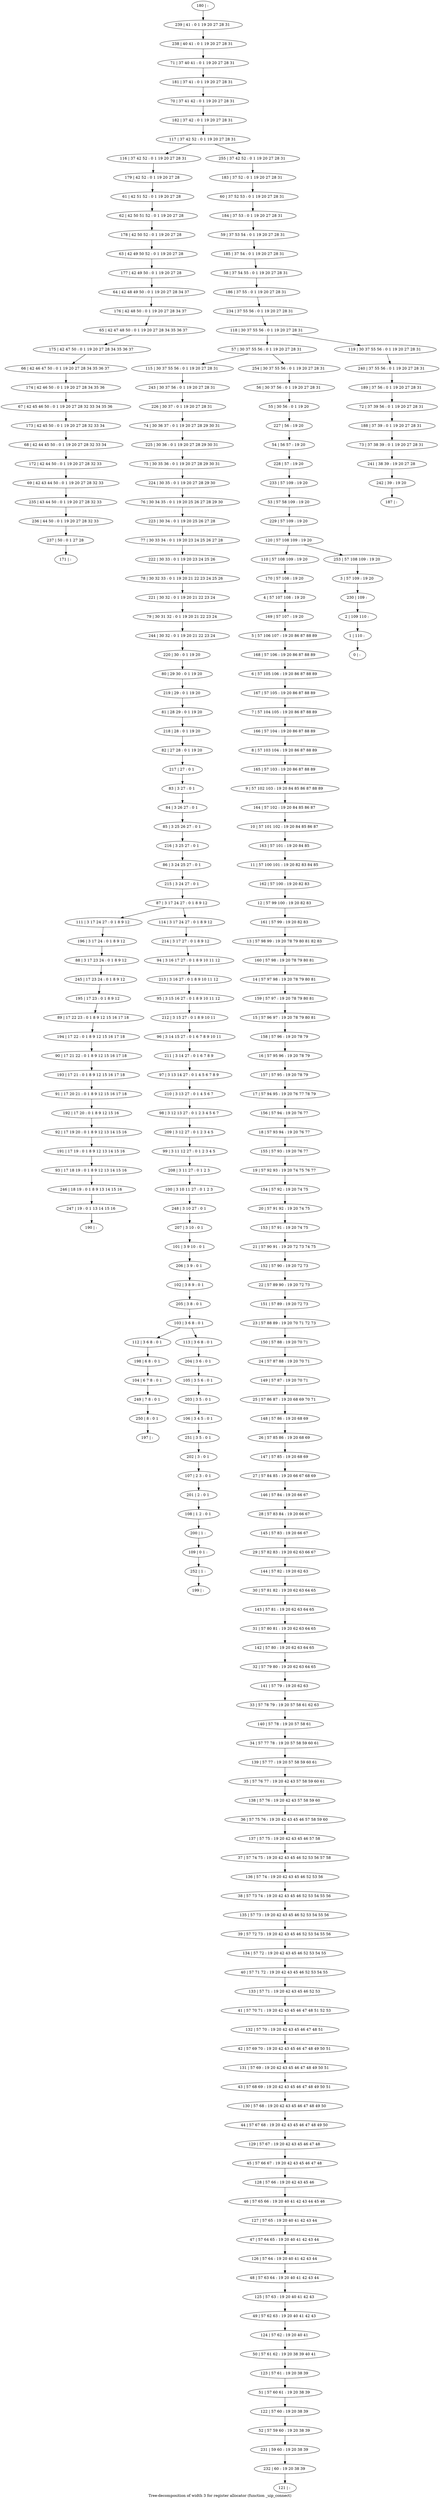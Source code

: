 digraph G {
graph [label="Tree-decomposition of width 3 for register allocator (function _uip_connect)"]
0[label="0 | : "];
1[label="1 | 110 : "];
2[label="2 | 109 110 : "];
3[label="3 | 57 109 : 19 20 "];
4[label="4 | 57 107 108 : 19 20 "];
5[label="5 | 57 106 107 : 19 20 86 87 88 89 "];
6[label="6 | 57 105 106 : 19 20 86 87 88 89 "];
7[label="7 | 57 104 105 : 19 20 86 87 88 89 "];
8[label="8 | 57 103 104 : 19 20 86 87 88 89 "];
9[label="9 | 57 102 103 : 19 20 84 85 86 87 88 89 "];
10[label="10 | 57 101 102 : 19 20 84 85 86 87 "];
11[label="11 | 57 100 101 : 19 20 82 83 84 85 "];
12[label="12 | 57 99 100 : 19 20 82 83 "];
13[label="13 | 57 98 99 : 19 20 78 79 80 81 82 83 "];
14[label="14 | 57 97 98 : 19 20 78 79 80 81 "];
15[label="15 | 57 96 97 : 19 20 78 79 80 81 "];
16[label="16 | 57 95 96 : 19 20 78 79 "];
17[label="17 | 57 94 95 : 19 20 76 77 78 79 "];
18[label="18 | 57 93 94 : 19 20 76 77 "];
19[label="19 | 57 92 93 : 19 20 74 75 76 77 "];
20[label="20 | 57 91 92 : 19 20 74 75 "];
21[label="21 | 57 90 91 : 19 20 72 73 74 75 "];
22[label="22 | 57 89 90 : 19 20 72 73 "];
23[label="23 | 57 88 89 : 19 20 70 71 72 73 "];
24[label="24 | 57 87 88 : 19 20 70 71 "];
25[label="25 | 57 86 87 : 19 20 68 69 70 71 "];
26[label="26 | 57 85 86 : 19 20 68 69 "];
27[label="27 | 57 84 85 : 19 20 66 67 68 69 "];
28[label="28 | 57 83 84 : 19 20 66 67 "];
29[label="29 | 57 82 83 : 19 20 62 63 66 67 "];
30[label="30 | 57 81 82 : 19 20 62 63 64 65 "];
31[label="31 | 57 80 81 : 19 20 62 63 64 65 "];
32[label="32 | 57 79 80 : 19 20 62 63 64 65 "];
33[label="33 | 57 78 79 : 19 20 57 58 61 62 63 "];
34[label="34 | 57 77 78 : 19 20 57 58 59 60 61 "];
35[label="35 | 57 76 77 : 19 20 42 43 57 58 59 60 61 "];
36[label="36 | 57 75 76 : 19 20 42 43 45 46 57 58 59 60 "];
37[label="37 | 57 74 75 : 19 20 42 43 45 46 52 53 56 57 58 "];
38[label="38 | 57 73 74 : 19 20 42 43 45 46 52 53 54 55 56 "];
39[label="39 | 57 72 73 : 19 20 42 43 45 46 52 53 54 55 56 "];
40[label="40 | 57 71 72 : 19 20 42 43 45 46 52 53 54 55 "];
41[label="41 | 57 70 71 : 19 20 42 43 45 46 47 48 51 52 53 "];
42[label="42 | 57 69 70 : 19 20 42 43 45 46 47 48 49 50 51 "];
43[label="43 | 57 68 69 : 19 20 42 43 45 46 47 48 49 50 51 "];
44[label="44 | 57 67 68 : 19 20 42 43 45 46 47 48 49 50 "];
45[label="45 | 57 66 67 : 19 20 42 43 45 46 47 48 "];
46[label="46 | 57 65 66 : 19 20 40 41 42 43 44 45 46 "];
47[label="47 | 57 64 65 : 19 20 40 41 42 43 44 "];
48[label="48 | 57 63 64 : 19 20 40 41 42 43 44 "];
49[label="49 | 57 62 63 : 19 20 40 41 42 43 "];
50[label="50 | 57 61 62 : 19 20 38 39 40 41 "];
51[label="51 | 57 60 61 : 19 20 38 39 "];
52[label="52 | 57 59 60 : 19 20 38 39 "];
53[label="53 | 57 58 109 : 19 20 "];
54[label="54 | 56 57 : 19 20 "];
55[label="55 | 30 56 : 0 1 19 20 "];
56[label="56 | 30 37 56 : 0 1 19 20 27 28 31 "];
57[label="57 | 30 37 55 56 : 0 1 19 20 27 28 31 "];
58[label="58 | 37 54 55 : 0 1 19 20 27 28 31 "];
59[label="59 | 37 53 54 : 0 1 19 20 27 28 31 "];
60[label="60 | 37 52 53 : 0 1 19 20 27 28 31 "];
61[label="61 | 42 51 52 : 0 1 19 20 27 28 "];
62[label="62 | 42 50 51 52 : 0 1 19 20 27 28 "];
63[label="63 | 42 49 50 52 : 0 1 19 20 27 28 "];
64[label="64 | 42 48 49 50 : 0 1 19 20 27 28 34 37 "];
65[label="65 | 42 47 48 50 : 0 1 19 20 27 28 34 35 36 37 "];
66[label="66 | 42 46 47 50 : 0 1 19 20 27 28 34 35 36 37 "];
67[label="67 | 42 45 46 50 : 0 1 19 20 27 28 32 33 34 35 36 "];
68[label="68 | 42 44 45 50 : 0 1 19 20 27 28 32 33 34 "];
69[label="69 | 42 43 44 50 : 0 1 19 20 27 28 32 33 "];
70[label="70 | 37 41 42 : 0 1 19 20 27 28 31 "];
71[label="71 | 37 40 41 : 0 1 19 20 27 28 31 "];
72[label="72 | 37 39 56 : 0 1 19 20 27 28 31 "];
73[label="73 | 37 38 39 : 0 1 19 20 27 28 31 "];
74[label="74 | 30 36 37 : 0 1 19 20 27 28 29 30 31 "];
75[label="75 | 30 35 36 : 0 1 19 20 27 28 29 30 31 "];
76[label="76 | 30 34 35 : 0 1 19 20 25 26 27 28 29 30 "];
77[label="77 | 30 33 34 : 0 1 19 20 23 24 25 26 27 28 "];
78[label="78 | 30 32 33 : 0 1 19 20 21 22 23 24 25 26 "];
79[label="79 | 30 31 32 : 0 1 19 20 21 22 23 24 "];
80[label="80 | 29 30 : 0 1 19 20 "];
81[label="81 | 28 29 : 0 1 19 20 "];
82[label="82 | 27 28 : 0 1 19 20 "];
83[label="83 | 3 27 : 0 1 "];
84[label="84 | 3 26 27 : 0 1 "];
85[label="85 | 3 25 26 27 : 0 1 "];
86[label="86 | 3 24 25 27 : 0 1 "];
87[label="87 | 3 17 24 27 : 0 1 8 9 12 "];
88[label="88 | 3 17 23 24 : 0 1 8 9 12 "];
89[label="89 | 17 22 23 : 0 1 8 9 12 15 16 17 18 "];
90[label="90 | 17 21 22 : 0 1 8 9 12 15 16 17 18 "];
91[label="91 | 17 20 21 : 0 1 8 9 12 15 16 17 18 "];
92[label="92 | 17 19 20 : 0 1 8 9 12 13 14 15 16 "];
93[label="93 | 17 18 19 : 0 1 8 9 12 13 14 15 16 "];
94[label="94 | 3 16 17 27 : 0 1 8 9 10 11 12 "];
95[label="95 | 3 15 16 27 : 0 1 8 9 10 11 12 "];
96[label="96 | 3 14 15 27 : 0 1 6 7 8 9 10 11 "];
97[label="97 | 3 13 14 27 : 0 1 4 5 6 7 8 9 "];
98[label="98 | 3 12 13 27 : 0 1 2 3 4 5 6 7 "];
99[label="99 | 3 11 12 27 : 0 1 2 3 4 5 "];
100[label="100 | 3 10 11 27 : 0 1 2 3 "];
101[label="101 | 3 9 10 : 0 1 "];
102[label="102 | 3 8 9 : 0 1 "];
103[label="103 | 3 6 8 : 0 1 "];
104[label="104 | 6 7 8 : 0 1 "];
105[label="105 | 3 5 6 : 0 1 "];
106[label="106 | 3 4 5 : 0 1 "];
107[label="107 | 2 3 : 0 1 "];
108[label="108 | 1 2 : 0 1 "];
109[label="109 | 0 1 : "];
110[label="110 | 57 108 109 : 19 20 "];
111[label="111 | 3 17 24 27 : 0 1 8 9 12 "];
112[label="112 | 3 6 8 : 0 1 "];
113[label="113 | 3 6 8 : 0 1 "];
114[label="114 | 3 17 24 27 : 0 1 8 9 12 "];
115[label="115 | 30 37 55 56 : 0 1 19 20 27 28 31 "];
116[label="116 | 37 42 52 : 0 1 19 20 27 28 31 "];
117[label="117 | 37 42 52 : 0 1 19 20 27 28 31 "];
118[label="118 | 30 37 55 56 : 0 1 19 20 27 28 31 "];
119[label="119 | 30 37 55 56 : 0 1 19 20 27 28 31 "];
120[label="120 | 57 108 109 : 19 20 "];
121[label="121 | : "];
122[label="122 | 57 60 : 19 20 38 39 "];
123[label="123 | 57 61 : 19 20 38 39 "];
124[label="124 | 57 62 : 19 20 40 41 "];
125[label="125 | 57 63 : 19 20 40 41 42 43 "];
126[label="126 | 57 64 : 19 20 40 41 42 43 44 "];
127[label="127 | 57 65 : 19 20 40 41 42 43 44 "];
128[label="128 | 57 66 : 19 20 42 43 45 46 "];
129[label="129 | 57 67 : 19 20 42 43 45 46 47 48 "];
130[label="130 | 57 68 : 19 20 42 43 45 46 47 48 49 50 "];
131[label="131 | 57 69 : 19 20 42 43 45 46 47 48 49 50 51 "];
132[label="132 | 57 70 : 19 20 42 43 45 46 47 48 51 "];
133[label="133 | 57 71 : 19 20 42 43 45 46 52 53 "];
134[label="134 | 57 72 : 19 20 42 43 45 46 52 53 54 55 "];
135[label="135 | 57 73 : 19 20 42 43 45 46 52 53 54 55 56 "];
136[label="136 | 57 74 : 19 20 42 43 45 46 52 53 56 "];
137[label="137 | 57 75 : 19 20 42 43 45 46 57 58 "];
138[label="138 | 57 76 : 19 20 42 43 57 58 59 60 "];
139[label="139 | 57 77 : 19 20 57 58 59 60 61 "];
140[label="140 | 57 78 : 19 20 57 58 61 "];
141[label="141 | 57 79 : 19 20 62 63 "];
142[label="142 | 57 80 : 19 20 62 63 64 65 "];
143[label="143 | 57 81 : 19 20 62 63 64 65 "];
144[label="144 | 57 82 : 19 20 62 63 "];
145[label="145 | 57 83 : 19 20 66 67 "];
146[label="146 | 57 84 : 19 20 66 67 "];
147[label="147 | 57 85 : 19 20 68 69 "];
148[label="148 | 57 86 : 19 20 68 69 "];
149[label="149 | 57 87 : 19 20 70 71 "];
150[label="150 | 57 88 : 19 20 70 71 "];
151[label="151 | 57 89 : 19 20 72 73 "];
152[label="152 | 57 90 : 19 20 72 73 "];
153[label="153 | 57 91 : 19 20 74 75 "];
154[label="154 | 57 92 : 19 20 74 75 "];
155[label="155 | 57 93 : 19 20 76 77 "];
156[label="156 | 57 94 : 19 20 76 77 "];
157[label="157 | 57 95 : 19 20 78 79 "];
158[label="158 | 57 96 : 19 20 78 79 "];
159[label="159 | 57 97 : 19 20 78 79 80 81 "];
160[label="160 | 57 98 : 19 20 78 79 80 81 "];
161[label="161 | 57 99 : 19 20 82 83 "];
162[label="162 | 57 100 : 19 20 82 83 "];
163[label="163 | 57 101 : 19 20 84 85 "];
164[label="164 | 57 102 : 19 20 84 85 86 87 "];
165[label="165 | 57 103 : 19 20 86 87 88 89 "];
166[label="166 | 57 104 : 19 20 86 87 88 89 "];
167[label="167 | 57 105 : 19 20 86 87 88 89 "];
168[label="168 | 57 106 : 19 20 86 87 88 89 "];
169[label="169 | 57 107 : 19 20 "];
170[label="170 | 57 108 : 19 20 "];
171[label="171 | : "];
172[label="172 | 42 44 50 : 0 1 19 20 27 28 32 33 "];
173[label="173 | 42 45 50 : 0 1 19 20 27 28 32 33 34 "];
174[label="174 | 42 46 50 : 0 1 19 20 27 28 34 35 36 "];
175[label="175 | 42 47 50 : 0 1 19 20 27 28 34 35 36 37 "];
176[label="176 | 42 48 50 : 0 1 19 20 27 28 34 37 "];
177[label="177 | 42 49 50 : 0 1 19 20 27 28 "];
178[label="178 | 42 50 52 : 0 1 19 20 27 28 "];
179[label="179 | 42 52 : 0 1 19 20 27 28 "];
180[label="180 | : "];
181[label="181 | 37 41 : 0 1 19 20 27 28 31 "];
182[label="182 | 37 42 : 0 1 19 20 27 28 31 "];
183[label="183 | 37 52 : 0 1 19 20 27 28 31 "];
184[label="184 | 37 53 : 0 1 19 20 27 28 31 "];
185[label="185 | 37 54 : 0 1 19 20 27 28 31 "];
186[label="186 | 37 55 : 0 1 19 20 27 28 31 "];
187[label="187 | : "];
188[label="188 | 37 39 : 0 1 19 20 27 28 31 "];
189[label="189 | 37 56 : 0 1 19 20 27 28 31 "];
190[label="190 | : "];
191[label="191 | 17 19 : 0 1 8 9 12 13 14 15 16 "];
192[label="192 | 17 20 : 0 1 8 9 12 15 16 "];
193[label="193 | 17 21 : 0 1 8 9 12 15 16 17 18 "];
194[label="194 | 17 22 : 0 1 8 9 12 15 16 17 18 "];
195[label="195 | 17 23 : 0 1 8 9 12 "];
196[label="196 | 3 17 24 : 0 1 8 9 12 "];
197[label="197 | : "];
198[label="198 | 6 8 : 0 1 "];
199[label="199 | : "];
200[label="200 | 1 : "];
201[label="201 | 2 : 0 1 "];
202[label="202 | 3 : 0 1 "];
203[label="203 | 3 5 : 0 1 "];
204[label="204 | 3 6 : 0 1 "];
205[label="205 | 3 8 : 0 1 "];
206[label="206 | 3 9 : 0 1 "];
207[label="207 | 3 10 : 0 1 "];
208[label="208 | 3 11 27 : 0 1 2 3 "];
209[label="209 | 3 12 27 : 0 1 2 3 4 5 "];
210[label="210 | 3 13 27 : 0 1 4 5 6 7 "];
211[label="211 | 3 14 27 : 0 1 6 7 8 9 "];
212[label="212 | 3 15 27 : 0 1 8 9 10 11 "];
213[label="213 | 3 16 27 : 0 1 8 9 10 11 12 "];
214[label="214 | 3 17 27 : 0 1 8 9 12 "];
215[label="215 | 3 24 27 : 0 1 "];
216[label="216 | 3 25 27 : 0 1 "];
217[label="217 | 27 : 0 1 "];
218[label="218 | 28 : 0 1 19 20 "];
219[label="219 | 29 : 0 1 19 20 "];
220[label="220 | 30 : 0 1 19 20 "];
221[label="221 | 30 32 : 0 1 19 20 21 22 23 24 "];
222[label="222 | 30 33 : 0 1 19 20 23 24 25 26 "];
223[label="223 | 30 34 : 0 1 19 20 25 26 27 28 "];
224[label="224 | 30 35 : 0 1 19 20 27 28 29 30 "];
225[label="225 | 30 36 : 0 1 19 20 27 28 29 30 31 "];
226[label="226 | 30 37 : 0 1 19 20 27 28 31 "];
227[label="227 | 56 : 19 20 "];
228[label="228 | 57 : 19 20 "];
229[label="229 | 57 109 : 19 20 "];
230[label="230 | 109 : "];
231[label="231 | 59 60 : 19 20 38 39 "];
232[label="232 | 60 : 19 20 38 39 "];
233[label="233 | 57 109 : 19 20 "];
234[label="234 | 37 55 56 : 0 1 19 20 27 28 31 "];
235[label="235 | 43 44 50 : 0 1 19 20 27 28 32 33 "];
236[label="236 | 44 50 : 0 1 19 20 27 28 32 33 "];
237[label="237 | 50 : 0 1 27 28 "];
238[label="238 | 40 41 : 0 1 19 20 27 28 31 "];
239[label="239 | 41 : 0 1 19 20 27 28 31 "];
240[label="240 | 37 55 56 : 0 1 19 20 27 28 31 "];
241[label="241 | 38 39 : 19 20 27 28 "];
242[label="242 | 39 : 19 20 "];
243[label="243 | 30 37 56 : 0 1 19 20 27 28 31 "];
244[label="244 | 30 32 : 0 1 19 20 21 22 23 24 "];
245[label="245 | 17 23 24 : 0 1 8 9 12 "];
246[label="246 | 18 19 : 0 1 8 9 13 14 15 16 "];
247[label="247 | 19 : 0 1 13 14 15 16 "];
248[label="248 | 3 10 27 : 0 1 "];
249[label="249 | 7 8 : 0 1 "];
250[label="250 | 8 : 0 1 "];
251[label="251 | 3 5 : 0 1 "];
252[label="252 | 1 : "];
253[label="253 | 57 108 109 : 19 20 "];
254[label="254 | 30 37 55 56 : 0 1 19 20 27 28 31 "];
255[label="255 | 37 42 52 : 0 1 19 20 27 28 31 "];
61->62 ;
83->84 ;
84->85 ;
87->111 ;
103->112 ;
103->113 ;
87->114 ;
57->115 ;
122->52 ;
51->122 ;
123->51 ;
50->123 ;
124->50 ;
49->124 ;
125->49 ;
48->125 ;
126->48 ;
47->126 ;
127->47 ;
46->127 ;
128->46 ;
45->128 ;
129->45 ;
44->129 ;
130->44 ;
43->130 ;
131->43 ;
42->131 ;
132->42 ;
41->132 ;
133->41 ;
40->133 ;
134->40 ;
39->134 ;
135->39 ;
38->135 ;
136->38 ;
37->136 ;
137->37 ;
36->137 ;
138->36 ;
35->138 ;
139->35 ;
34->139 ;
140->34 ;
33->140 ;
141->33 ;
32->141 ;
142->32 ;
31->142 ;
143->31 ;
30->143 ;
144->30 ;
29->144 ;
145->29 ;
28->145 ;
146->28 ;
27->146 ;
147->27 ;
26->147 ;
148->26 ;
25->148 ;
149->25 ;
24->149 ;
150->24 ;
23->150 ;
151->23 ;
22->151 ;
152->22 ;
21->152 ;
153->21 ;
20->153 ;
154->20 ;
19->154 ;
155->19 ;
18->155 ;
156->18 ;
17->156 ;
157->17 ;
16->157 ;
158->16 ;
15->158 ;
159->15 ;
14->159 ;
160->14 ;
13->160 ;
161->13 ;
12->161 ;
162->12 ;
11->162 ;
163->11 ;
10->163 ;
164->10 ;
9->164 ;
165->9 ;
8->165 ;
166->8 ;
7->166 ;
167->7 ;
6->167 ;
168->6 ;
5->168 ;
169->5 ;
4->169 ;
170->4 ;
110->170 ;
172->69 ;
68->172 ;
173->68 ;
67->173 ;
174->67 ;
66->174 ;
175->66 ;
65->175 ;
176->65 ;
64->176 ;
177->64 ;
63->177 ;
178->63 ;
62->178 ;
179->61 ;
116->179 ;
188->73 ;
72->188 ;
189->72 ;
191->93 ;
92->191 ;
192->92 ;
91->192 ;
193->91 ;
90->193 ;
194->90 ;
89->194 ;
195->89 ;
196->88 ;
111->196 ;
198->104 ;
112->198 ;
200->109 ;
108->200 ;
201->108 ;
107->201 ;
202->107 ;
203->106 ;
105->203 ;
204->105 ;
113->204 ;
205->103 ;
102->205 ;
206->102 ;
101->206 ;
207->101 ;
208->100 ;
99->208 ;
209->99 ;
98->209 ;
210->98 ;
97->210 ;
211->97 ;
96->211 ;
212->96 ;
95->212 ;
213->95 ;
94->213 ;
214->94 ;
114->214 ;
215->87 ;
86->215 ;
216->86 ;
85->216 ;
217->83 ;
82->217 ;
218->82 ;
81->218 ;
219->81 ;
80->219 ;
220->80 ;
221->79 ;
78->221 ;
222->78 ;
77->222 ;
223->77 ;
76->223 ;
224->76 ;
75->224 ;
225->75 ;
74->225 ;
226->74 ;
52->231 ;
232->121 ;
231->232 ;
69->235 ;
235->236 ;
237->171 ;
236->237 ;
240->189 ;
119->240 ;
73->241 ;
242->187 ;
241->242 ;
243->226 ;
115->243 ;
244->220 ;
79->244 ;
245->195 ;
88->245 ;
93->246 ;
247->190 ;
246->247 ;
248->207 ;
100->248 ;
104->249 ;
250->197 ;
249->250 ;
251->202 ;
106->251 ;
252->199 ;
109->252 ;
180->239 ;
239->238 ;
238->71 ;
71->181 ;
181->70 ;
70->182 ;
182->117 ;
183->60 ;
60->184 ;
184->59 ;
59->185 ;
185->58 ;
58->186 ;
186->234 ;
234->118 ;
56->55 ;
55->227 ;
227->54 ;
54->228 ;
228->233 ;
233->53 ;
53->229 ;
229->120 ;
3->230 ;
230->2 ;
2->1 ;
1->0 ;
253->3 ;
254->56 ;
57->254 ;
255->183 ;
120->110 ;
120->253 ;
118->119 ;
118->57 ;
117->116 ;
117->255 ;
}

